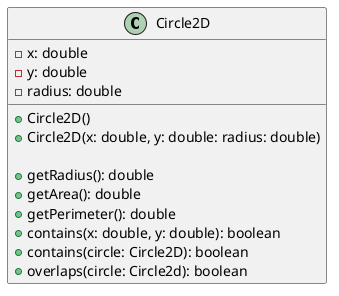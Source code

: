 @startuml
class Circle2D {
    -x: double
    -y: double
    -radius: double

    +Circle2D()
    +Circle2D(x: double, y: double: radius: double)

    +getRadius(): double
    +getArea(): double
    +getPerimeter(): double
    +contains(x: double, y: double): boolean
    +contains(circle: Circle2D): boolean
    +overlaps(circle: Circle2d): boolean
}
@enduml
